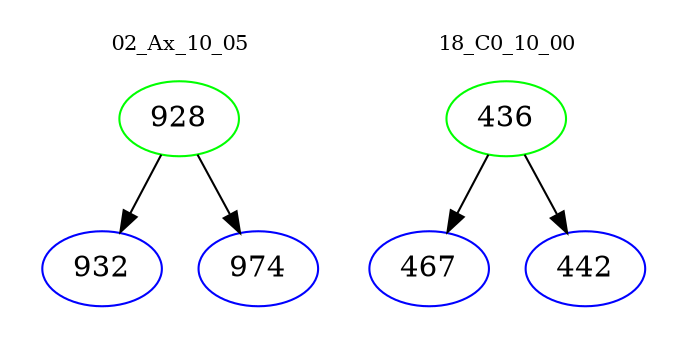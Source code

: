 digraph{
subgraph cluster_0 {
color = white
label = "02_Ax_10_05";
fontsize=10;
T0_928 [label="928", color="green"]
T0_928 -> T0_932 [color="black"]
T0_932 [label="932", color="blue"]
T0_928 -> T0_974 [color="black"]
T0_974 [label="974", color="blue"]
}
subgraph cluster_1 {
color = white
label = "18_C0_10_00";
fontsize=10;
T1_436 [label="436", color="green"]
T1_436 -> T1_467 [color="black"]
T1_467 [label="467", color="blue"]
T1_436 -> T1_442 [color="black"]
T1_442 [label="442", color="blue"]
}
}
